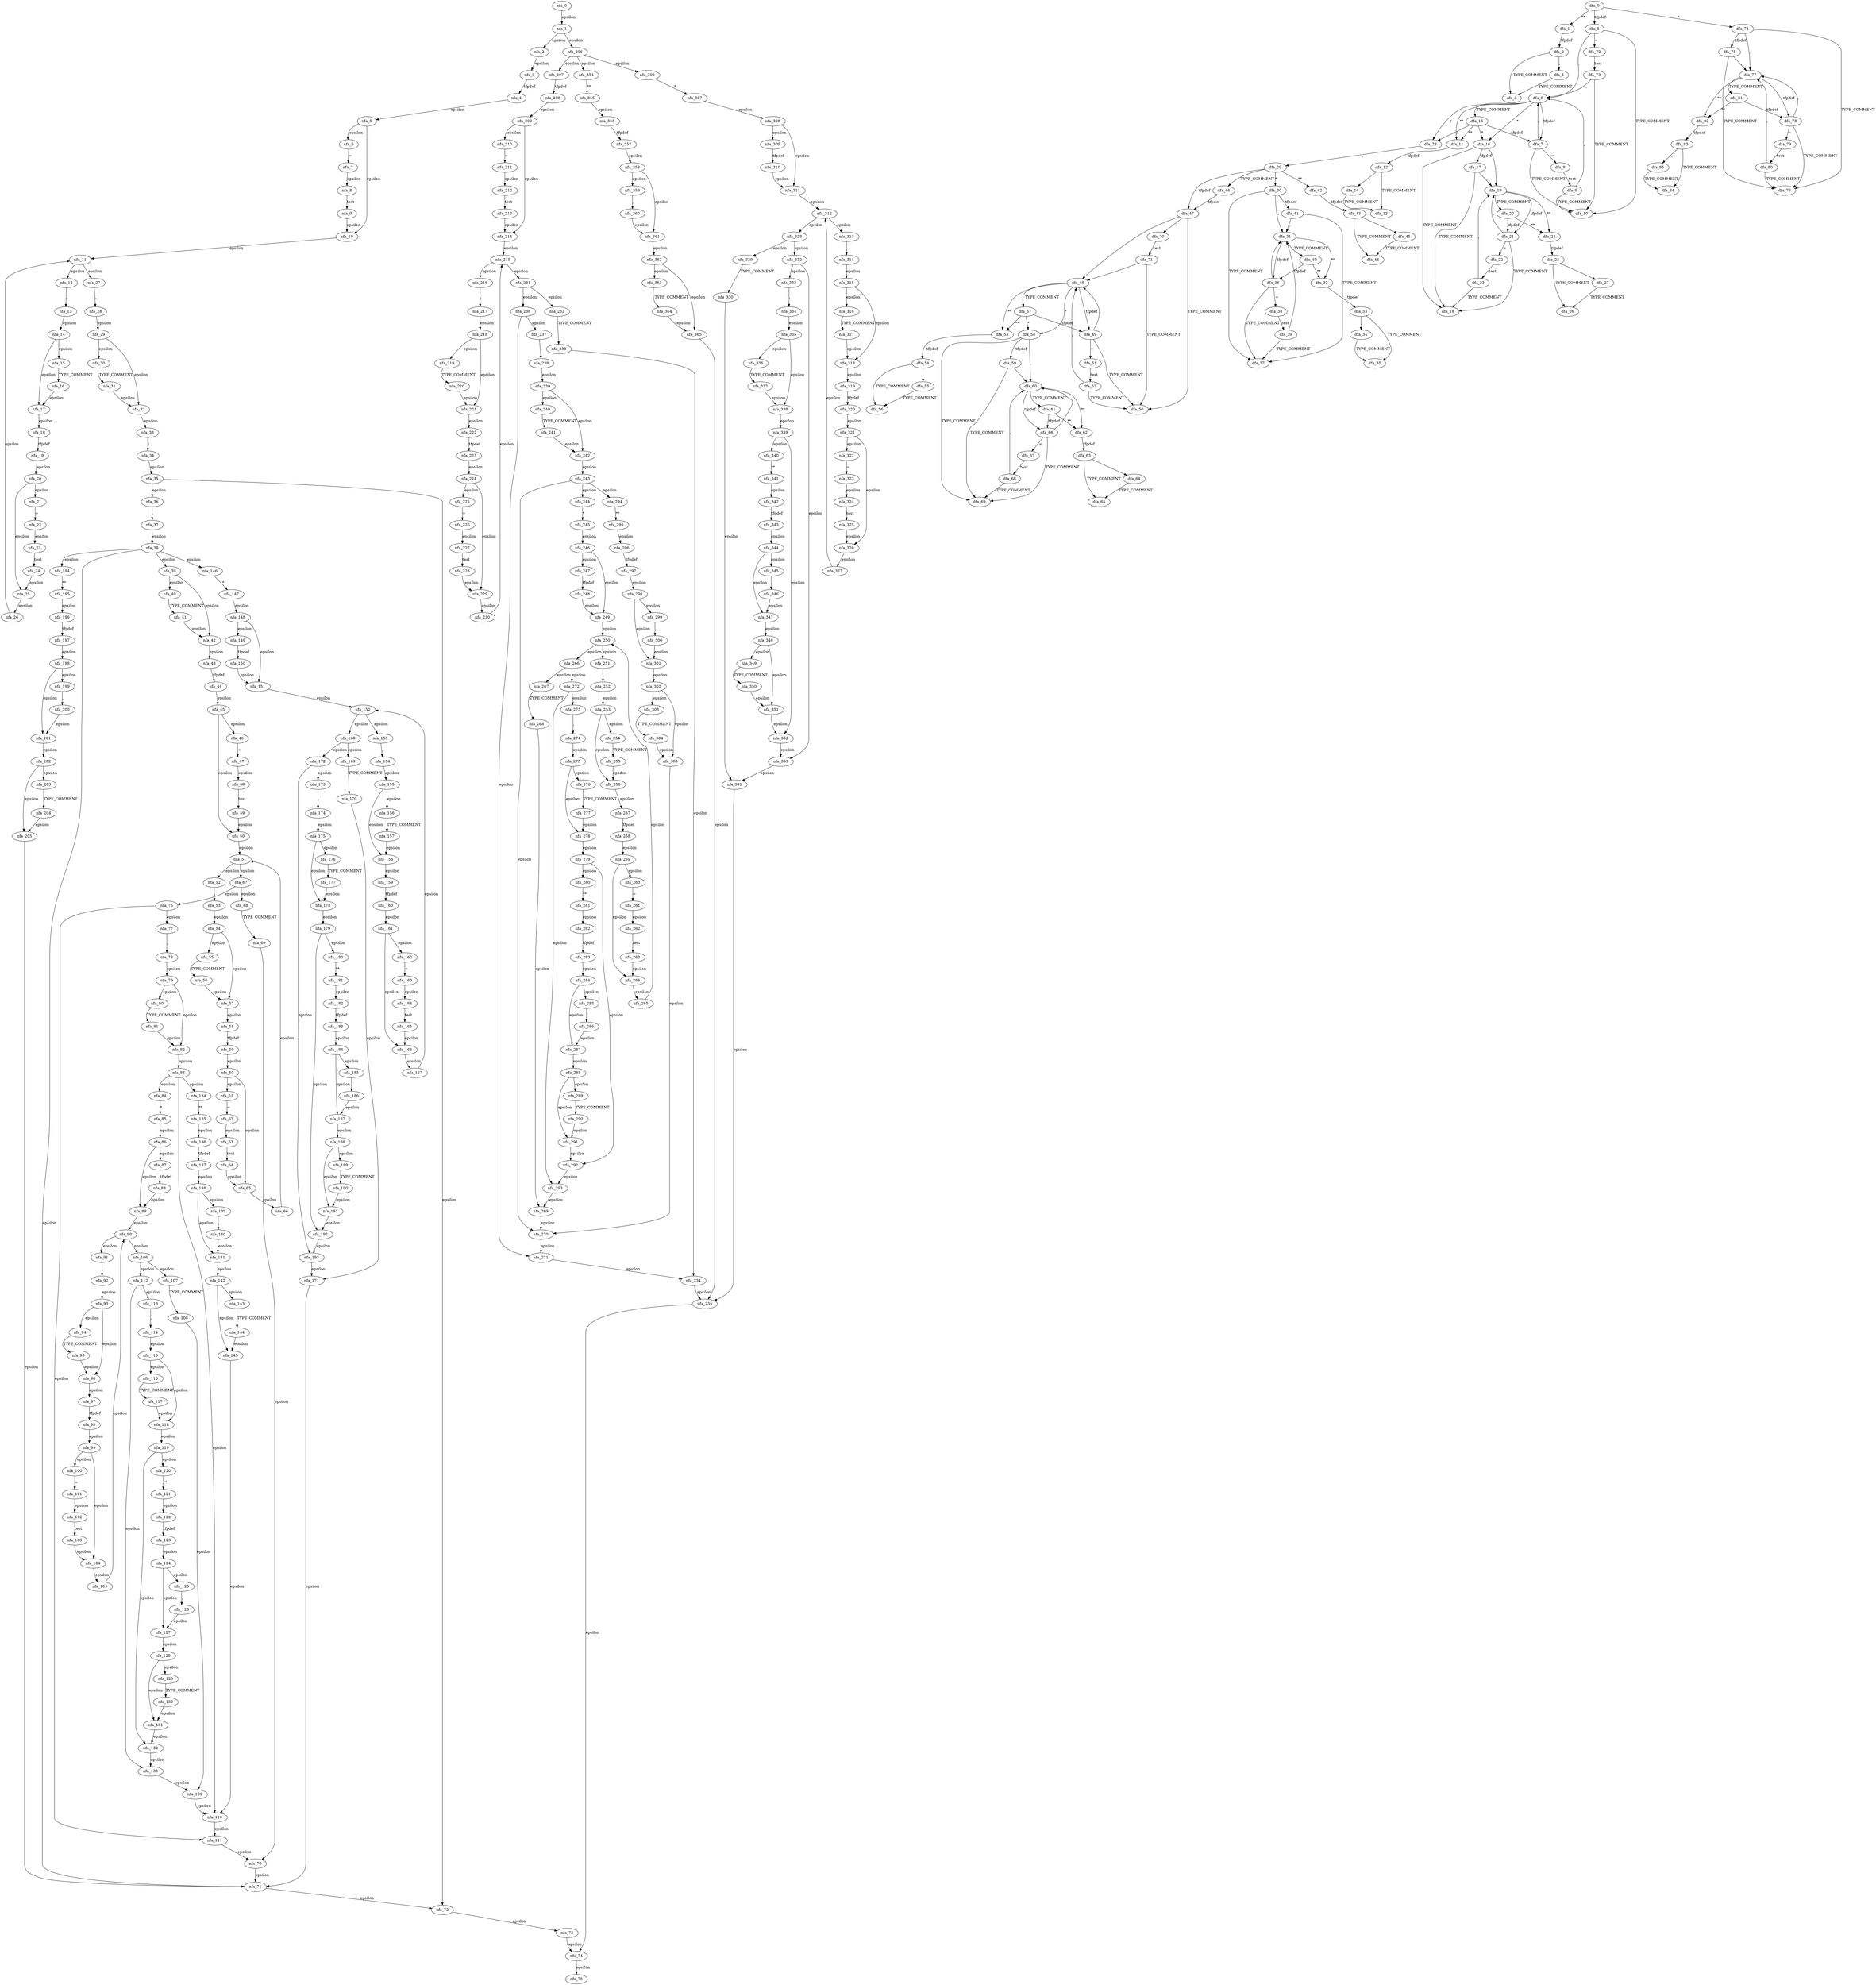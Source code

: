digraph typedargslist {
 subgraph typedargslist_nfa {
  nfa_0->nfa_1[label=epsilon]
  nfa_1->nfa_2[label=epsilon]
  nfa_2->nfa_3[label=epsilon]
  nfa_3->nfa_4[label=tfpdef]
  nfa_4->nfa_5[label=epsilon]
  nfa_5->nfa_6[label=epsilon]
  nfa_6->nfa_7[label="="]
  nfa_7->nfa_8[label=epsilon]
  nfa_8->nfa_9[label=test]
  nfa_9->nfa_10[label=epsilon]
  nfa_10->nfa_11[label=epsilon]
  nfa_11->nfa_12[label=epsilon]
  nfa_12->nfa_13[label=","]
  nfa_13->nfa_14[label=epsilon]
  nfa_14->nfa_15[label=epsilon]
  nfa_15->nfa_16[label=TYPE_COMMENT]
  nfa_16->nfa_17[label=epsilon]
  nfa_17->nfa_18[label=epsilon]
  nfa_18->nfa_19[label=tfpdef]
  nfa_19->nfa_20[label=epsilon]
  nfa_20->nfa_21[label=epsilon]
  nfa_21->nfa_22[label="="]
  nfa_22->nfa_23[label=epsilon]
  nfa_23->nfa_24[label=test]
  nfa_24->nfa_25[label=epsilon]
  nfa_25->nfa_26[label=epsilon]
  nfa_26->nfa_11[label=epsilon]
  nfa_20->nfa_25[label=epsilon]
  nfa_14->nfa_17[label=epsilon]
  nfa_11->nfa_27[label=epsilon]
  nfa_27->nfa_28[label=","]
  nfa_28->nfa_29[label=epsilon]
  nfa_29->nfa_30[label=epsilon]
  nfa_30->nfa_31[label=TYPE_COMMENT]
  nfa_31->nfa_32[label=epsilon]
  nfa_32->nfa_33[label=epsilon]
  nfa_33->nfa_34[label="/"]
  nfa_34->nfa_35[label=epsilon]
  nfa_35->nfa_36[label=epsilon]
  nfa_36->nfa_37[label=","]
  nfa_37->nfa_38[label=epsilon]
  nfa_38->nfa_39[label=epsilon]
  nfa_39->nfa_40[label=epsilon]
  nfa_40->nfa_41[label=TYPE_COMMENT]
  nfa_41->nfa_42[label=epsilon]
  nfa_42->nfa_43[label=epsilon]
  nfa_43->nfa_44[label=tfpdef]
  nfa_44->nfa_45[label=epsilon]
  nfa_45->nfa_46[label=epsilon]
  nfa_46->nfa_47[label="="]
  nfa_47->nfa_48[label=epsilon]
  nfa_48->nfa_49[label=test]
  nfa_49->nfa_50[label=epsilon]
  nfa_50->nfa_51[label=epsilon]
  nfa_51->nfa_52[label=epsilon]
  nfa_52->nfa_53[label=","]
  nfa_53->nfa_54[label=epsilon]
  nfa_54->nfa_55[label=epsilon]
  nfa_55->nfa_56[label=TYPE_COMMENT]
  nfa_56->nfa_57[label=epsilon]
  nfa_57->nfa_58[label=epsilon]
  nfa_58->nfa_59[label=tfpdef]
  nfa_59->nfa_60[label=epsilon]
  nfa_60->nfa_61[label=epsilon]
  nfa_61->nfa_62[label="="]
  nfa_62->nfa_63[label=epsilon]
  nfa_63->nfa_64[label=test]
  nfa_64->nfa_65[label=epsilon]
  nfa_65->nfa_66[label=epsilon]
  nfa_66->nfa_51[label=epsilon]
  nfa_60->nfa_65[label=epsilon]
  nfa_54->nfa_57[label=epsilon]
  nfa_51->nfa_67[label=epsilon]
  nfa_67->nfa_68[label=epsilon]
  nfa_68->nfa_69[label=TYPE_COMMENT]
  nfa_69->nfa_70[label=epsilon]
  nfa_70->nfa_71[label=epsilon]
  nfa_71->nfa_72[label=epsilon]
  nfa_72->nfa_73[label=epsilon]
  nfa_73->nfa_74[label=epsilon]
  nfa_74->nfa_75[label=epsilon]
  nfa_67->nfa_76[label=epsilon]
  nfa_76->nfa_77[label=epsilon]
  nfa_77->nfa_78[label=","]
  nfa_78->nfa_79[label=epsilon]
  nfa_79->nfa_80[label=epsilon]
  nfa_80->nfa_81[label=TYPE_COMMENT]
  nfa_81->nfa_82[label=epsilon]
  nfa_82->nfa_83[label=epsilon]
  nfa_83->nfa_84[label=epsilon]
  nfa_84->nfa_85[label="*"]
  nfa_85->nfa_86[label=epsilon]
  nfa_86->nfa_87[label=epsilon]
  nfa_87->nfa_88[label=tfpdef]
  nfa_88->nfa_89[label=epsilon]
  nfa_89->nfa_90[label=epsilon]
  nfa_90->nfa_91[label=epsilon]
  nfa_91->nfa_92[label=","]
  nfa_92->nfa_93[label=epsilon]
  nfa_93->nfa_94[label=epsilon]
  nfa_94->nfa_95[label=TYPE_COMMENT]
  nfa_95->nfa_96[label=epsilon]
  nfa_96->nfa_97[label=epsilon]
  nfa_97->nfa_98[label=tfpdef]
  nfa_98->nfa_99[label=epsilon]
  nfa_99->nfa_100[label=epsilon]
  nfa_100->nfa_101[label="="]
  nfa_101->nfa_102[label=epsilon]
  nfa_102->nfa_103[label=test]
  nfa_103->nfa_104[label=epsilon]
  nfa_104->nfa_105[label=epsilon]
  nfa_105->nfa_90[label=epsilon]
  nfa_99->nfa_104[label=epsilon]
  nfa_93->nfa_96[label=epsilon]
  nfa_90->nfa_106[label=epsilon]
  nfa_106->nfa_107[label=epsilon]
  nfa_107->nfa_108[label=TYPE_COMMENT]
  nfa_108->nfa_109[label=epsilon]
  nfa_109->nfa_110[label=epsilon]
  nfa_110->nfa_111[label=epsilon]
  nfa_111->nfa_70[label=epsilon]
  nfa_106->nfa_112[label=epsilon]
  nfa_112->nfa_113[label=epsilon]
  nfa_113->nfa_114[label=","]
  nfa_114->nfa_115[label=epsilon]
  nfa_115->nfa_116[label=epsilon]
  nfa_116->nfa_117[label=TYPE_COMMENT]
  nfa_117->nfa_118[label=epsilon]
  nfa_118->nfa_119[label=epsilon]
  nfa_119->nfa_120[label=epsilon]
  nfa_120->nfa_121[label="**"]
  nfa_121->nfa_122[label=epsilon]
  nfa_122->nfa_123[label=tfpdef]
  nfa_123->nfa_124[label=epsilon]
  nfa_124->nfa_125[label=epsilon]
  nfa_125->nfa_126[label=","]
  nfa_126->nfa_127[label=epsilon]
  nfa_127->nfa_128[label=epsilon]
  nfa_128->nfa_129[label=epsilon]
  nfa_129->nfa_130[label=TYPE_COMMENT]
  nfa_130->nfa_131[label=epsilon]
  nfa_131->nfa_132[label=epsilon]
  nfa_132->nfa_133[label=epsilon]
  nfa_133->nfa_109[label=epsilon]
  nfa_128->nfa_131[label=epsilon]
  nfa_124->nfa_127[label=epsilon]
  nfa_119->nfa_132[label=epsilon]
  nfa_115->nfa_118[label=epsilon]
  nfa_112->nfa_133[label=epsilon]
  nfa_86->nfa_89[label=epsilon]
  nfa_83->nfa_134[label=epsilon]
  nfa_134->nfa_135[label="**"]
  nfa_135->nfa_136[label=epsilon]
  nfa_136->nfa_137[label=tfpdef]
  nfa_137->nfa_138[label=epsilon]
  nfa_138->nfa_139[label=epsilon]
  nfa_139->nfa_140[label=","]
  nfa_140->nfa_141[label=epsilon]
  nfa_141->nfa_142[label=epsilon]
  nfa_142->nfa_143[label=epsilon]
  nfa_143->nfa_144[label=TYPE_COMMENT]
  nfa_144->nfa_145[label=epsilon]
  nfa_145->nfa_110[label=epsilon]
  nfa_142->nfa_145[label=epsilon]
  nfa_138->nfa_141[label=epsilon]
  nfa_83->nfa_110[label=epsilon]
  nfa_79->nfa_82[label=epsilon]
  nfa_76->nfa_111[label=epsilon]
  nfa_45->nfa_50[label=epsilon]
  nfa_39->nfa_42[label=epsilon]
  nfa_38->nfa_146[label=epsilon]
  nfa_146->nfa_147[label="*"]
  nfa_147->nfa_148[label=epsilon]
  nfa_148->nfa_149[label=epsilon]
  nfa_149->nfa_150[label=tfpdef]
  nfa_150->nfa_151[label=epsilon]
  nfa_151->nfa_152[label=epsilon]
  nfa_152->nfa_153[label=epsilon]
  nfa_153->nfa_154[label=","]
  nfa_154->nfa_155[label=epsilon]
  nfa_155->nfa_156[label=epsilon]
  nfa_156->nfa_157[label=TYPE_COMMENT]
  nfa_157->nfa_158[label=epsilon]
  nfa_158->nfa_159[label=epsilon]
  nfa_159->nfa_160[label=tfpdef]
  nfa_160->nfa_161[label=epsilon]
  nfa_161->nfa_162[label=epsilon]
  nfa_162->nfa_163[label="="]
  nfa_163->nfa_164[label=epsilon]
  nfa_164->nfa_165[label=test]
  nfa_165->nfa_166[label=epsilon]
  nfa_166->nfa_167[label=epsilon]
  nfa_167->nfa_152[label=epsilon]
  nfa_161->nfa_166[label=epsilon]
  nfa_155->nfa_158[label=epsilon]
  nfa_152->nfa_168[label=epsilon]
  nfa_168->nfa_169[label=epsilon]
  nfa_169->nfa_170[label=TYPE_COMMENT]
  nfa_170->nfa_171[label=epsilon]
  nfa_171->nfa_71[label=epsilon]
  nfa_168->nfa_172[label=epsilon]
  nfa_172->nfa_173[label=epsilon]
  nfa_173->nfa_174[label=","]
  nfa_174->nfa_175[label=epsilon]
  nfa_175->nfa_176[label=epsilon]
  nfa_176->nfa_177[label=TYPE_COMMENT]
  nfa_177->nfa_178[label=epsilon]
  nfa_178->nfa_179[label=epsilon]
  nfa_179->nfa_180[label=epsilon]
  nfa_180->nfa_181[label="**"]
  nfa_181->nfa_182[label=epsilon]
  nfa_182->nfa_183[label=tfpdef]
  nfa_183->nfa_184[label=epsilon]
  nfa_184->nfa_185[label=epsilon]
  nfa_185->nfa_186[label=","]
  nfa_186->nfa_187[label=epsilon]
  nfa_187->nfa_188[label=epsilon]
  nfa_188->nfa_189[label=epsilon]
  nfa_189->nfa_190[label=TYPE_COMMENT]
  nfa_190->nfa_191[label=epsilon]
  nfa_191->nfa_192[label=epsilon]
  nfa_192->nfa_193[label=epsilon]
  nfa_193->nfa_171[label=epsilon]
  nfa_188->nfa_191[label=epsilon]
  nfa_184->nfa_187[label=epsilon]
  nfa_179->nfa_192[label=epsilon]
  nfa_175->nfa_178[label=epsilon]
  nfa_172->nfa_193[label=epsilon]
  nfa_148->nfa_151[label=epsilon]
  nfa_38->nfa_194[label=epsilon]
  nfa_194->nfa_195[label="**"]
  nfa_195->nfa_196[label=epsilon]
  nfa_196->nfa_197[label=tfpdef]
  nfa_197->nfa_198[label=epsilon]
  nfa_198->nfa_199[label=epsilon]
  nfa_199->nfa_200[label=","]
  nfa_200->nfa_201[label=epsilon]
  nfa_201->nfa_202[label=epsilon]
  nfa_202->nfa_203[label=epsilon]
  nfa_203->nfa_204[label=TYPE_COMMENT]
  nfa_204->nfa_205[label=epsilon]
  nfa_205->nfa_71[label=epsilon]
  nfa_202->nfa_205[label=epsilon]
  nfa_198->nfa_201[label=epsilon]
  nfa_38->nfa_71[label=epsilon]
  nfa_35->nfa_72[label=epsilon]
  nfa_29->nfa_32[label=epsilon]
  nfa_5->nfa_10[label=epsilon]
  nfa_1->nfa_206[label=epsilon]
  nfa_206->nfa_207[label=epsilon]
  nfa_207->nfa_208[label=tfpdef]
  nfa_208->nfa_209[label=epsilon]
  nfa_209->nfa_210[label=epsilon]
  nfa_210->nfa_211[label="="]
  nfa_211->nfa_212[label=epsilon]
  nfa_212->nfa_213[label=test]
  nfa_213->nfa_214[label=epsilon]
  nfa_214->nfa_215[label=epsilon]
  nfa_215->nfa_216[label=epsilon]
  nfa_216->nfa_217[label=","]
  nfa_217->nfa_218[label=epsilon]
  nfa_218->nfa_219[label=epsilon]
  nfa_219->nfa_220[label=TYPE_COMMENT]
  nfa_220->nfa_221[label=epsilon]
  nfa_221->nfa_222[label=epsilon]
  nfa_222->nfa_223[label=tfpdef]
  nfa_223->nfa_224[label=epsilon]
  nfa_224->nfa_225[label=epsilon]
  nfa_225->nfa_226[label="="]
  nfa_226->nfa_227[label=epsilon]
  nfa_227->nfa_228[label=test]
  nfa_228->nfa_229[label=epsilon]
  nfa_229->nfa_230[label=epsilon]
  nfa_230->nfa_215[label=epsilon]
  nfa_224->nfa_229[label=epsilon]
  nfa_218->nfa_221[label=epsilon]
  nfa_215->nfa_231[label=epsilon]
  nfa_231->nfa_232[label=epsilon]
  nfa_232->nfa_233[label=TYPE_COMMENT]
  nfa_233->nfa_234[label=epsilon]
  nfa_234->nfa_235[label=epsilon]
  nfa_235->nfa_74[label=epsilon]
  nfa_231->nfa_236[label=epsilon]
  nfa_236->nfa_237[label=epsilon]
  nfa_237->nfa_238[label=","]
  nfa_238->nfa_239[label=epsilon]
  nfa_239->nfa_240[label=epsilon]
  nfa_240->nfa_241[label=TYPE_COMMENT]
  nfa_241->nfa_242[label=epsilon]
  nfa_242->nfa_243[label=epsilon]
  nfa_243->nfa_244[label=epsilon]
  nfa_244->nfa_245[label="*"]
  nfa_245->nfa_246[label=epsilon]
  nfa_246->nfa_247[label=epsilon]
  nfa_247->nfa_248[label=tfpdef]
  nfa_248->nfa_249[label=epsilon]
  nfa_249->nfa_250[label=epsilon]
  nfa_250->nfa_251[label=epsilon]
  nfa_251->nfa_252[label=","]
  nfa_252->nfa_253[label=epsilon]
  nfa_253->nfa_254[label=epsilon]
  nfa_254->nfa_255[label=TYPE_COMMENT]
  nfa_255->nfa_256[label=epsilon]
  nfa_256->nfa_257[label=epsilon]
  nfa_257->nfa_258[label=tfpdef]
  nfa_258->nfa_259[label=epsilon]
  nfa_259->nfa_260[label=epsilon]
  nfa_260->nfa_261[label="="]
  nfa_261->nfa_262[label=epsilon]
  nfa_262->nfa_263[label=test]
  nfa_263->nfa_264[label=epsilon]
  nfa_264->nfa_265[label=epsilon]
  nfa_265->nfa_250[label=epsilon]
  nfa_259->nfa_264[label=epsilon]
  nfa_253->nfa_256[label=epsilon]
  nfa_250->nfa_266[label=epsilon]
  nfa_266->nfa_267[label=epsilon]
  nfa_267->nfa_268[label=TYPE_COMMENT]
  nfa_268->nfa_269[label=epsilon]
  nfa_269->nfa_270[label=epsilon]
  nfa_270->nfa_271[label=epsilon]
  nfa_271->nfa_234[label=epsilon]
  nfa_266->nfa_272[label=epsilon]
  nfa_272->nfa_273[label=epsilon]
  nfa_273->nfa_274[label=","]
  nfa_274->nfa_275[label=epsilon]
  nfa_275->nfa_276[label=epsilon]
  nfa_276->nfa_277[label=TYPE_COMMENT]
  nfa_277->nfa_278[label=epsilon]
  nfa_278->nfa_279[label=epsilon]
  nfa_279->nfa_280[label=epsilon]
  nfa_280->nfa_281[label="**"]
  nfa_281->nfa_282[label=epsilon]
  nfa_282->nfa_283[label=tfpdef]
  nfa_283->nfa_284[label=epsilon]
  nfa_284->nfa_285[label=epsilon]
  nfa_285->nfa_286[label=","]
  nfa_286->nfa_287[label=epsilon]
  nfa_287->nfa_288[label=epsilon]
  nfa_288->nfa_289[label=epsilon]
  nfa_289->nfa_290[label=TYPE_COMMENT]
  nfa_290->nfa_291[label=epsilon]
  nfa_291->nfa_292[label=epsilon]
  nfa_292->nfa_293[label=epsilon]
  nfa_293->nfa_269[label=epsilon]
  nfa_288->nfa_291[label=epsilon]
  nfa_284->nfa_287[label=epsilon]
  nfa_279->nfa_292[label=epsilon]
  nfa_275->nfa_278[label=epsilon]
  nfa_272->nfa_293[label=epsilon]
  nfa_246->nfa_249[label=epsilon]
  nfa_243->nfa_294[label=epsilon]
  nfa_294->nfa_295[label="**"]
  nfa_295->nfa_296[label=epsilon]
  nfa_296->nfa_297[label=tfpdef]
  nfa_297->nfa_298[label=epsilon]
  nfa_298->nfa_299[label=epsilon]
  nfa_299->nfa_300[label=","]
  nfa_300->nfa_301[label=epsilon]
  nfa_301->nfa_302[label=epsilon]
  nfa_302->nfa_303[label=epsilon]
  nfa_303->nfa_304[label=TYPE_COMMENT]
  nfa_304->nfa_305[label=epsilon]
  nfa_305->nfa_270[label=epsilon]
  nfa_302->nfa_305[label=epsilon]
  nfa_298->nfa_301[label=epsilon]
  nfa_243->nfa_270[label=epsilon]
  nfa_239->nfa_242[label=epsilon]
  nfa_236->nfa_271[label=epsilon]
  nfa_209->nfa_214[label=epsilon]
  nfa_206->nfa_306[label=epsilon]
  nfa_306->nfa_307[label="*"]
  nfa_307->nfa_308[label=epsilon]
  nfa_308->nfa_309[label=epsilon]
  nfa_309->nfa_310[label=tfpdef]
  nfa_310->nfa_311[label=epsilon]
  nfa_311->nfa_312[label=epsilon]
  nfa_312->nfa_313[label=epsilon]
  nfa_313->nfa_314[label=","]
  nfa_314->nfa_315[label=epsilon]
  nfa_315->nfa_316[label=epsilon]
  nfa_316->nfa_317[label=TYPE_COMMENT]
  nfa_317->nfa_318[label=epsilon]
  nfa_318->nfa_319[label=epsilon]
  nfa_319->nfa_320[label=tfpdef]
  nfa_320->nfa_321[label=epsilon]
  nfa_321->nfa_322[label=epsilon]
  nfa_322->nfa_323[label="="]
  nfa_323->nfa_324[label=epsilon]
  nfa_324->nfa_325[label=test]
  nfa_325->nfa_326[label=epsilon]
  nfa_326->nfa_327[label=epsilon]
  nfa_327->nfa_312[label=epsilon]
  nfa_321->nfa_326[label=epsilon]
  nfa_315->nfa_318[label=epsilon]
  nfa_312->nfa_328[label=epsilon]
  nfa_328->nfa_329[label=epsilon]
  nfa_329->nfa_330[label=TYPE_COMMENT]
  nfa_330->nfa_331[label=epsilon]
  nfa_331->nfa_235[label=epsilon]
  nfa_328->nfa_332[label=epsilon]
  nfa_332->nfa_333[label=epsilon]
  nfa_333->nfa_334[label=","]
  nfa_334->nfa_335[label=epsilon]
  nfa_335->nfa_336[label=epsilon]
  nfa_336->nfa_337[label=TYPE_COMMENT]
  nfa_337->nfa_338[label=epsilon]
  nfa_338->nfa_339[label=epsilon]
  nfa_339->nfa_340[label=epsilon]
  nfa_340->nfa_341[label="**"]
  nfa_341->nfa_342[label=epsilon]
  nfa_342->nfa_343[label=tfpdef]
  nfa_343->nfa_344[label=epsilon]
  nfa_344->nfa_345[label=epsilon]
  nfa_345->nfa_346[label=","]
  nfa_346->nfa_347[label=epsilon]
  nfa_347->nfa_348[label=epsilon]
  nfa_348->nfa_349[label=epsilon]
  nfa_349->nfa_350[label=TYPE_COMMENT]
  nfa_350->nfa_351[label=epsilon]
  nfa_351->nfa_352[label=epsilon]
  nfa_352->nfa_353[label=epsilon]
  nfa_353->nfa_331[label=epsilon]
  nfa_348->nfa_351[label=epsilon]
  nfa_344->nfa_347[label=epsilon]
  nfa_339->nfa_352[label=epsilon]
  nfa_335->nfa_338[label=epsilon]
  nfa_332->nfa_353[label=epsilon]
  nfa_308->nfa_311[label=epsilon]
  nfa_206->nfa_354[label=epsilon]
  nfa_354->nfa_355[label="**"]
  nfa_355->nfa_356[label=epsilon]
  nfa_356->nfa_357[label=tfpdef]
  nfa_357->nfa_358[label=epsilon]
  nfa_358->nfa_359[label=epsilon]
  nfa_359->nfa_360[label=","]
  nfa_360->nfa_361[label=epsilon]
  nfa_361->nfa_362[label=epsilon]
  nfa_362->nfa_363[label=epsilon]
  nfa_363->nfa_364[label=TYPE_COMMENT]
  nfa_364->nfa_365[label=epsilon]
  nfa_365->nfa_235[label=epsilon]
  nfa_362->nfa_365[label=epsilon]
  nfa_358->nfa_361[label=epsilon]
  }
 subgraph typedargslist_dfa {
  dfa_0->dfa_1[label="**"]
  dfa_1->dfa_2[label=tfpdef]
  dfa_2->dfa_3[label=TYPE_COMMENT]
  dfa_2->dfa_4[label=","]
  dfa_4->dfa_3[label=TYPE_COMMENT]
  dfa_0->dfa_5[label=tfpdef]
  dfa_5->dfa_6[label=","]
  dfa_6->dfa_7[label=tfpdef]
  dfa_7->dfa_6[label=","]
  dfa_7->dfa_8[label="="]
  dfa_8->dfa_9[label=test]
  dfa_9->dfa_6[label=","]
  dfa_9->dfa_10[label=TYPE_COMMENT]
  dfa_7->dfa_10[label=TYPE_COMMENT]
  dfa_6->dfa_11[label="**"]
  dfa_11->dfa_12[label=tfpdef]
  dfa_12->dfa_13[label=TYPE_COMMENT]
  dfa_12->dfa_14[label=","]
  dfa_14->dfa_13[label=TYPE_COMMENT]
  dfa_6->dfa_15[label=TYPE_COMMENT]
  dfa_15->dfa_7[label=tfpdef]
  dfa_15->dfa_11[label="**"]
  dfa_15->dfa_16[label="*"]
  dfa_16->dfa_17[label=tfpdef]
  dfa_17->dfa_18[label=TYPE_COMMENT]
  dfa_17->dfa_19[label=","]
  dfa_19->dfa_20[label=TYPE_COMMENT]
  dfa_20->dfa_21[label=tfpdef]
  dfa_21->dfa_22[label="="]
  dfa_22->dfa_23[label=test]
  dfa_23->dfa_18[label=TYPE_COMMENT]
  dfa_23->dfa_19[label=","]
  dfa_21->dfa_18[label=TYPE_COMMENT]
  dfa_21->dfa_19[label=","]
  dfa_20->dfa_24[label="**"]
  dfa_24->dfa_25[label=tfpdef]
  dfa_25->dfa_26[label=TYPE_COMMENT]
  dfa_25->dfa_27[label=","]
  dfa_27->dfa_26[label=TYPE_COMMENT]
  dfa_19->dfa_24[label="**"]
  dfa_19->dfa_21[label=tfpdef]
  dfa_16->dfa_19[label=","]
  dfa_16->dfa_18[label=TYPE_COMMENT]
  dfa_15->dfa_28[label="/"]
  dfa_28->dfa_29[label=","]
  dfa_29->dfa_30[label="*"]
  dfa_30->dfa_31[label=","]
  dfa_31->dfa_32[label="**"]
  dfa_32->dfa_33[label=tfpdef]
  dfa_33->dfa_34[label=","]
  dfa_34->dfa_35[label=TYPE_COMMENT]
  dfa_33->dfa_35[label=TYPE_COMMENT]
  dfa_31->dfa_36[label=tfpdef]
  dfa_36->dfa_37[label=TYPE_COMMENT]
  dfa_36->dfa_31[label=","]
  dfa_36->dfa_38[label="="]
  dfa_38->dfa_39[label=test]
  dfa_39->dfa_31[label=","]
  dfa_39->dfa_37[label=TYPE_COMMENT]
  dfa_31->dfa_40[label=TYPE_COMMENT]
  dfa_40->dfa_32[label="**"]
  dfa_40->dfa_36[label=tfpdef]
  dfa_30->dfa_41[label=tfpdef]
  dfa_41->dfa_37[label=TYPE_COMMENT]
  dfa_41->dfa_31[label=","]
  dfa_30->dfa_37[label=TYPE_COMMENT]
  dfa_29->dfa_42[label="**"]
  dfa_42->dfa_43[label=tfpdef]
  dfa_43->dfa_44[label=TYPE_COMMENT]
  dfa_43->dfa_45[label=","]
  dfa_45->dfa_44[label=TYPE_COMMENT]
  dfa_29->dfa_46[label=TYPE_COMMENT]
  dfa_46->dfa_47[label=tfpdef]
  dfa_47->dfa_48[label=","]
  dfa_48->dfa_49[label=tfpdef]
  dfa_49->dfa_48[label=","]
  dfa_49->dfa_50[label=TYPE_COMMENT]
  dfa_49->dfa_51[label="="]
  dfa_51->dfa_52[label=test]
  dfa_52->dfa_48[label=","]
  dfa_52->dfa_50[label=TYPE_COMMENT]
  dfa_48->dfa_53[label="**"]
  dfa_53->dfa_54[label=tfpdef]
  dfa_54->dfa_55[label=","]
  dfa_55->dfa_56[label=TYPE_COMMENT]
  dfa_54->dfa_56[label=TYPE_COMMENT]
  dfa_48->dfa_57[label=TYPE_COMMENT]
  dfa_57->dfa_49[label=tfpdef]
  dfa_57->dfa_53[label="**"]
  dfa_57->dfa_58[label="*"]
  dfa_58->dfa_59[label=tfpdef]
  dfa_59->dfa_60[label=","]
  dfa_60->dfa_61[label=TYPE_COMMENT]
  dfa_61->dfa_62[label="**"]
  dfa_62->dfa_63[label=tfpdef]
  dfa_63->dfa_64[label=","]
  dfa_64->dfa_65[label=TYPE_COMMENT]
  dfa_63->dfa_65[label=TYPE_COMMENT]
  dfa_61->dfa_66[label=tfpdef]
  dfa_66->dfa_67[label="="]
  dfa_67->dfa_68[label=test]
  dfa_68->dfa_60[label=","]
  dfa_68->dfa_69[label=TYPE_COMMENT]
  dfa_66->dfa_60[label=","]
  dfa_66->dfa_69[label=TYPE_COMMENT]
  dfa_60->dfa_62[label="**"]
  dfa_60->dfa_66[label=tfpdef]
  dfa_59->dfa_69[label=TYPE_COMMENT]
  dfa_58->dfa_60[label=","]
  dfa_58->dfa_69[label=TYPE_COMMENT]
  dfa_48->dfa_58[label="*"]
  dfa_47->dfa_50[label=TYPE_COMMENT]
  dfa_47->dfa_70[label="="]
  dfa_70->dfa_71[label=test]
  dfa_71->dfa_48[label=","]
  dfa_71->dfa_50[label=TYPE_COMMENT]
  dfa_29->dfa_47[label=tfpdef]
  dfa_6->dfa_28[label="/"]
  dfa_6->dfa_16[label="*"]
  dfa_5->dfa_72[label="="]
  dfa_72->dfa_73[label=test]
  dfa_73->dfa_6[label=","]
  dfa_73->dfa_10[label=TYPE_COMMENT]
  dfa_5->dfa_10[label=TYPE_COMMENT]
  dfa_0->dfa_74[label="*"]
  dfa_74->dfa_75[label=tfpdef]
  dfa_75->dfa_76[label=TYPE_COMMENT]
  dfa_75->dfa_77[label=","]
  dfa_77->dfa_78[label=tfpdef]
  dfa_78->dfa_77[label=","]
  dfa_78->dfa_79[label="="]
  dfa_79->dfa_80[label=test]
  dfa_80->dfa_76[label=TYPE_COMMENT]
  dfa_80->dfa_77[label=","]
  dfa_78->dfa_76[label=TYPE_COMMENT]
  dfa_77->dfa_81[label=TYPE_COMMENT]
  dfa_81->dfa_78[label=tfpdef]
  dfa_81->dfa_82[label="**"]
  dfa_82->dfa_83[label=tfpdef]
  dfa_83->dfa_84[label=TYPE_COMMENT]
  dfa_83->dfa_85[label=","]
  dfa_85->dfa_84[label=TYPE_COMMENT]
  dfa_77->dfa_82[label="**"]
  dfa_74->dfa_76[label=TYPE_COMMENT]
  dfa_74->dfa_77[label=","]
  }
}
